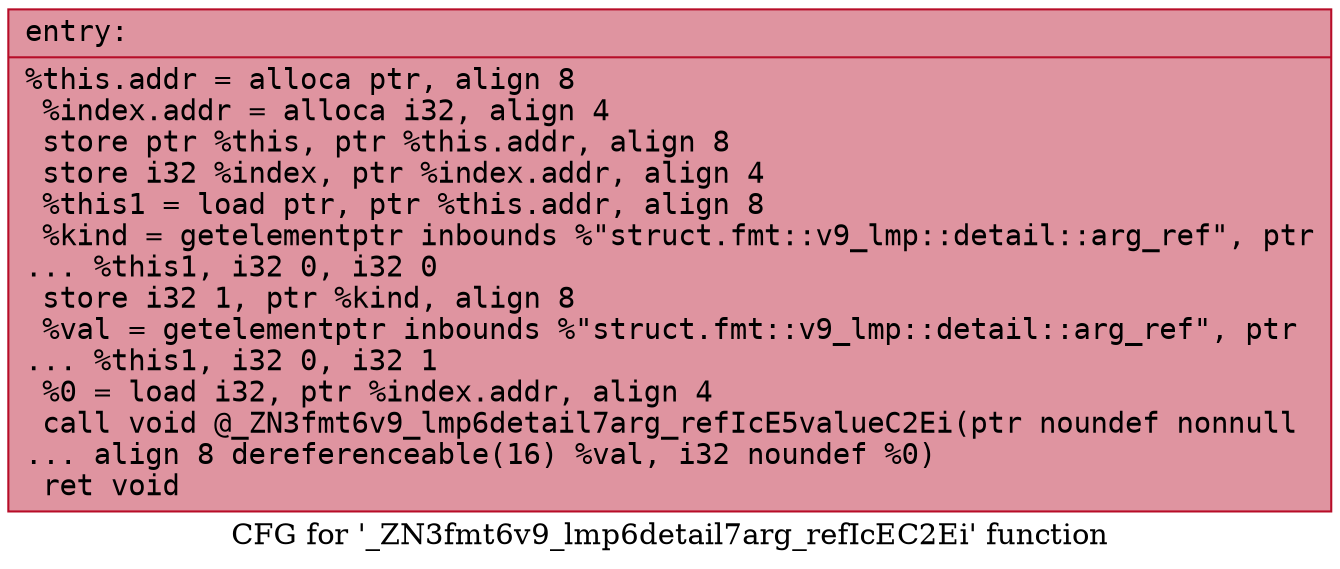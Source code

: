 digraph "CFG for '_ZN3fmt6v9_lmp6detail7arg_refIcEC2Ei' function" {
	label="CFG for '_ZN3fmt6v9_lmp6detail7arg_refIcEC2Ei' function";

	Node0x556bfead5780 [shape=record,color="#b70d28ff", style=filled, fillcolor="#b70d2870" fontname="Courier",label="{entry:\l|  %this.addr = alloca ptr, align 8\l  %index.addr = alloca i32, align 4\l  store ptr %this, ptr %this.addr, align 8\l  store i32 %index, ptr %index.addr, align 4\l  %this1 = load ptr, ptr %this.addr, align 8\l  %kind = getelementptr inbounds %\"struct.fmt::v9_lmp::detail::arg_ref\", ptr\l... %this1, i32 0, i32 0\l  store i32 1, ptr %kind, align 8\l  %val = getelementptr inbounds %\"struct.fmt::v9_lmp::detail::arg_ref\", ptr\l... %this1, i32 0, i32 1\l  %0 = load i32, ptr %index.addr, align 4\l  call void @_ZN3fmt6v9_lmp6detail7arg_refIcE5valueC2Ei(ptr noundef nonnull\l... align 8 dereferenceable(16) %val, i32 noundef %0)\l  ret void\l}"];
}
